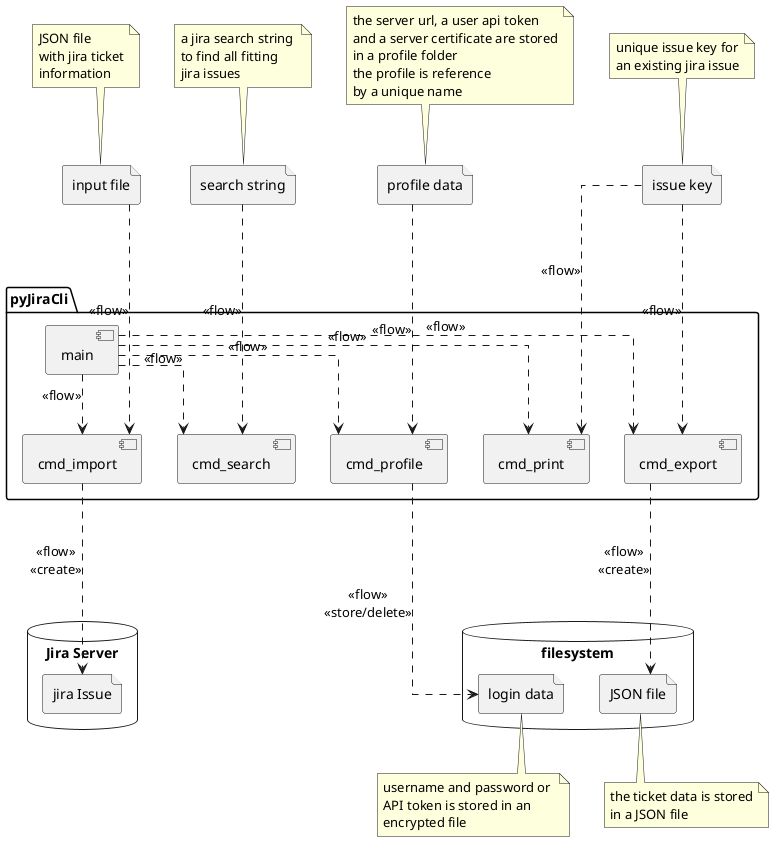 @startuml pyJiraCli_components
top to bottom direction
skinparam Linetype ortho

file "issue key" as key
file "input file" as i_file
file "search string" as filter
file "profile data" as input_profile

package "pyJiraCli"{
    [main] as main

    [cmd_import] as import
    [cmd_export] as export
    [cmd_profile]  as profile
    [cmd_print]  as print
    [cmd_search] as search
}

key .down...> export        : <<flow>>
key .down...> print         : <<flow>>
input_profile .down...> profile : <<flow>>
filter .down...> search     : <<flow>>
i_file .down...> import     : <<flow>>

database "Jira Server"{
file "jira Issue" as jira_issue
}


database filesystem {
file "login data" as log_data
file "JSON file" as file
}

main .down.> import : <<flow>>
main .down.> export : <<flow>>
main .down.> profile  : <<flow>>
main .down.> print  : <<flow>>
main .down.> search : <<flow>>

profile ...down.> log_data    : <<flow>>\n<<store/delete>>    
export ...down.> file       : <<flow>>\n<<create>>
import ....> jira_issue : <<flow>>\n<<create>>

' notes '
note bottom of log_data
    username and password or 
    API token is stored in an
    encrypted file
end note

note bottom of file
    the ticket data is stored
    in a JSON file
end note

note top of key
    unique issue key for
    an existing jira issue
end note

note top of input_profile
    the server url, a user api token
    and a server certificate are stored
    in a profile folder
    the profile is reference
    by a unique name
end note

note top of filter
    a jira search string 
    to find all fitting
    jira issues
end note

note top of i_file
    JSON file
    with jira ticket
    information
end note

@endumlsss